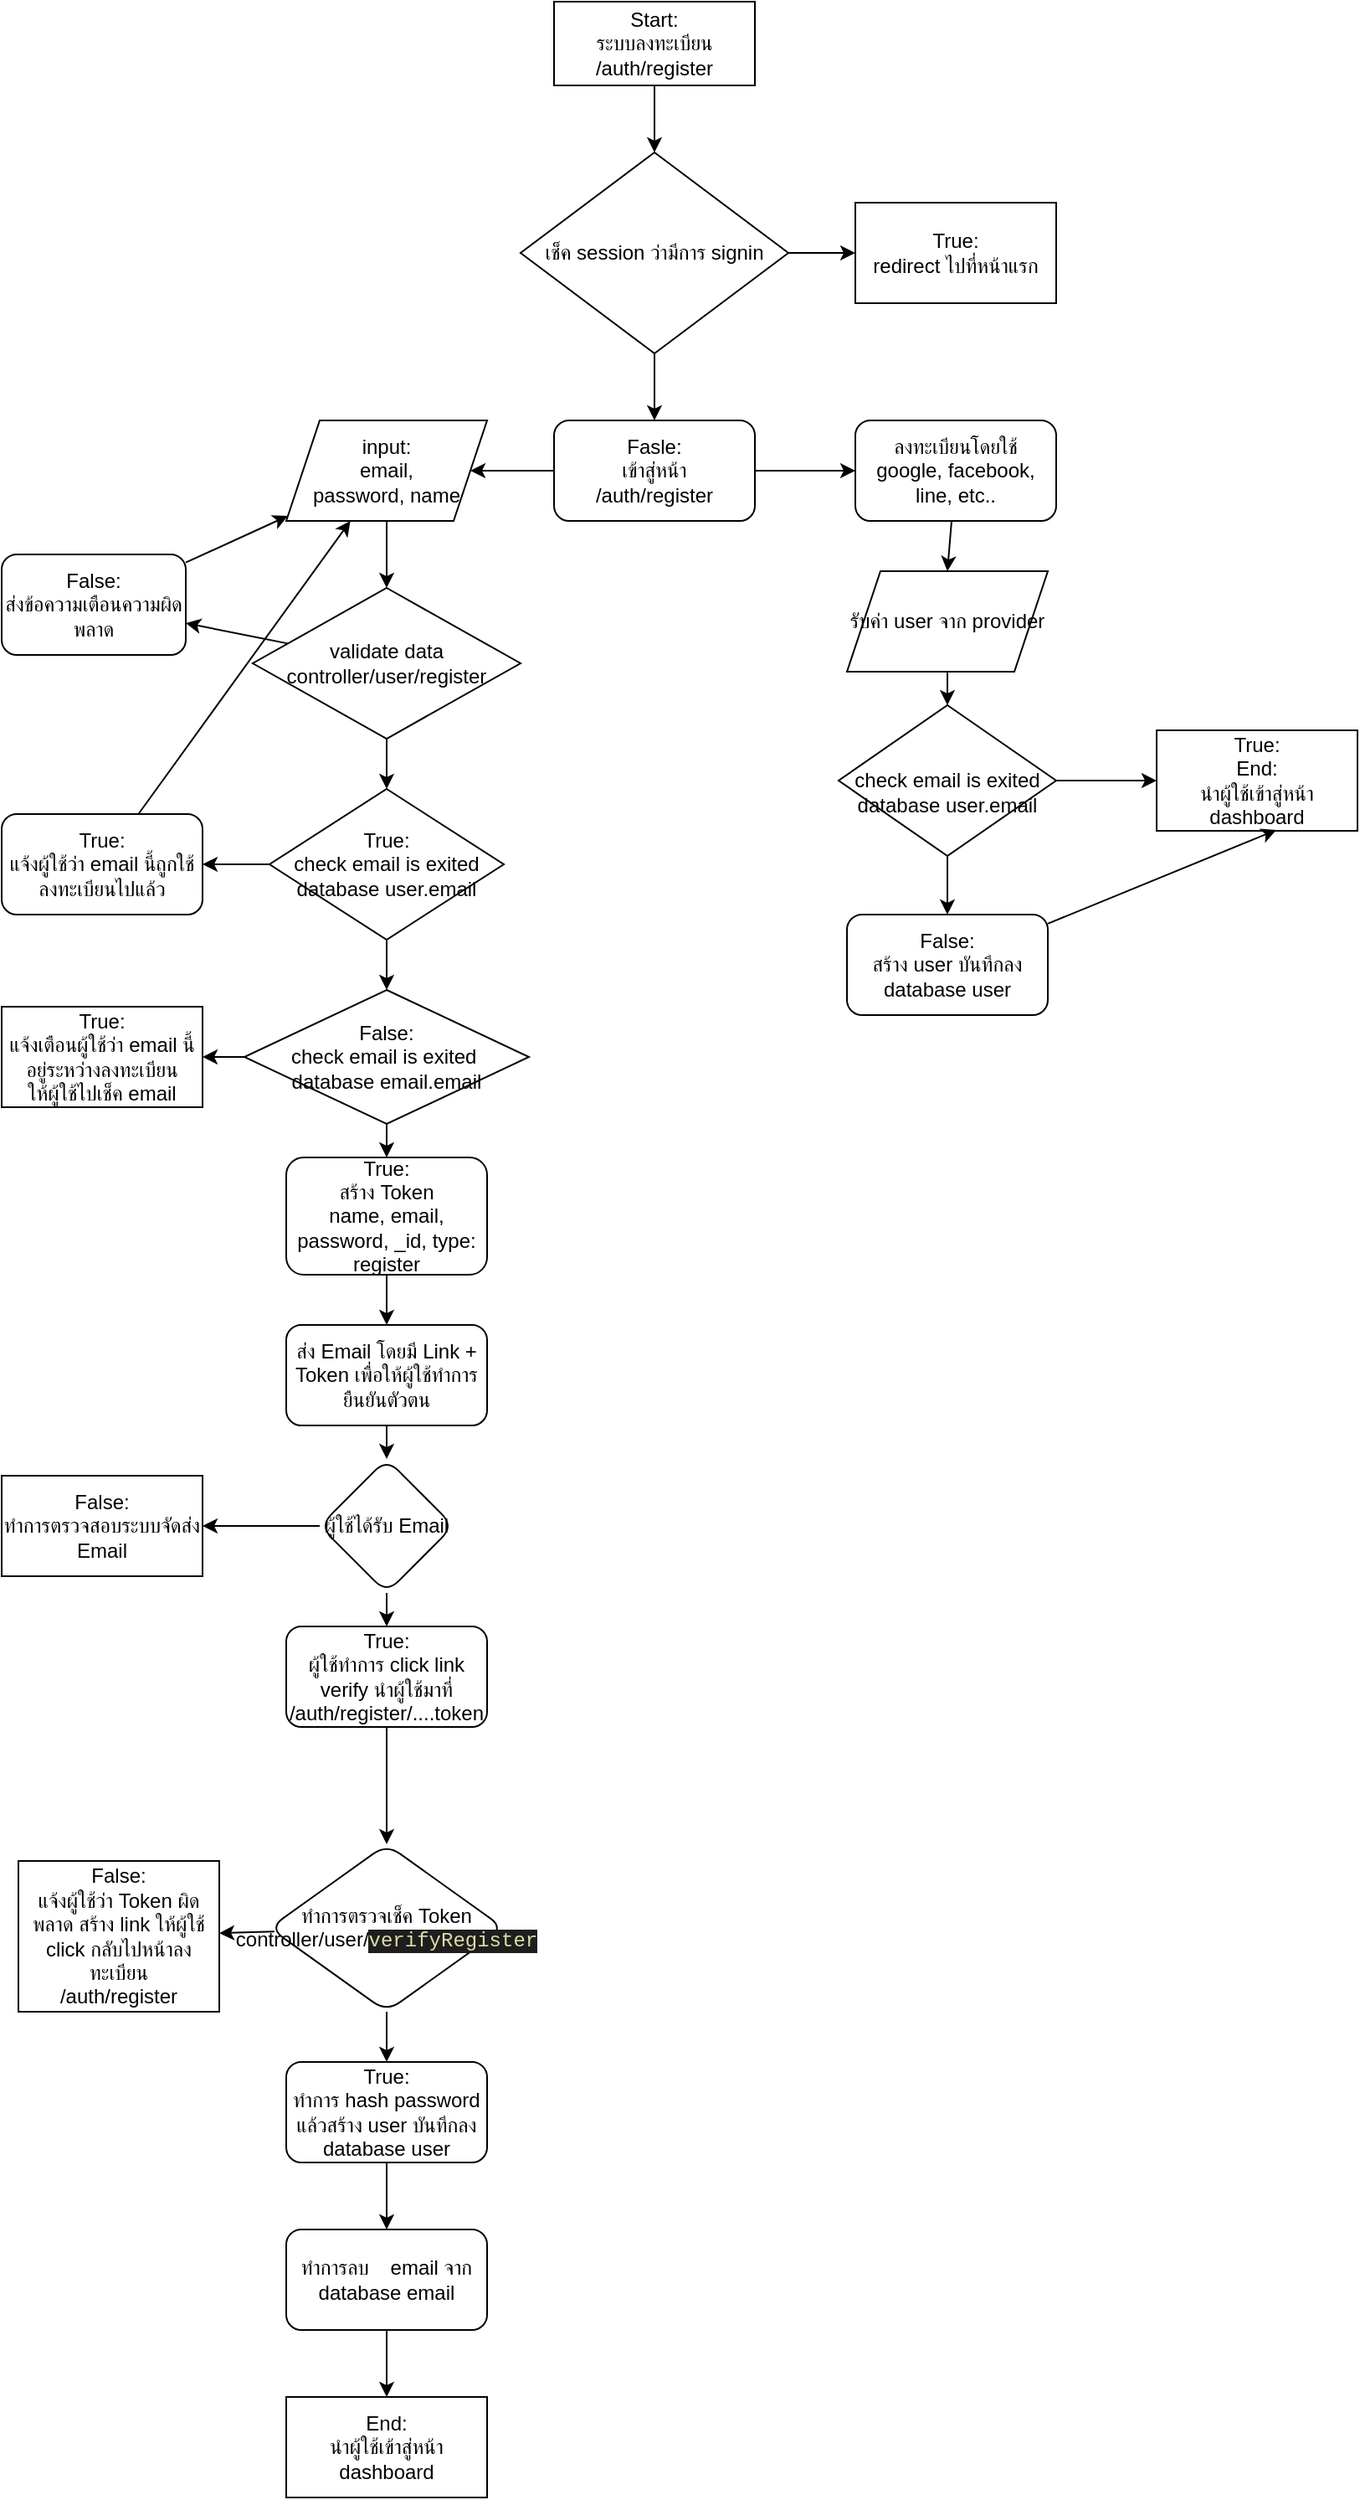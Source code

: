 <mxfile>
    <diagram id="pOaDVyW7lEeBKN7QL3T8" name="Page-1">
        <mxGraphModel dx="736" dy="443" grid="1" gridSize="10" guides="1" tooltips="1" connect="1" arrows="1" fold="1" page="1" pageScale="1" pageWidth="850" pageHeight="1100" math="0" shadow="0">
            <root>
                <mxCell id="0"/>
                <mxCell id="1" parent="0"/>
                <mxCell id="14" value="" style="edgeStyle=none;html=1;" parent="1" source="2" target="5" edge="1">
                    <mxGeometry relative="1" as="geometry"/>
                </mxCell>
                <mxCell id="2" value="Start:&lt;br&gt;ระบบลงทะเบียน&lt;br&gt;/auth/register" style="rounded=0;whiteSpace=wrap;html=1;" parent="1" vertex="1">
                    <mxGeometry x="330" width="120" height="50" as="geometry"/>
                </mxCell>
                <mxCell id="19" value="" style="edgeStyle=none;html=1;" parent="1" source="3" target="18" edge="1">
                    <mxGeometry relative="1" as="geometry"/>
                </mxCell>
                <mxCell id="3" value="input:&lt;br&gt;email, password,&amp;nbsp;name" style="shape=parallelogram;perimeter=parallelogramPerimeter;whiteSpace=wrap;html=1;fixedSize=1;" parent="1" vertex="1">
                    <mxGeometry x="170" y="250" width="120" height="60" as="geometry"/>
                </mxCell>
                <mxCell id="77" style="edgeStyle=none;html=1;entryX=0.5;entryY=0;entryDx=0;entryDy=0;" parent="1" source="4" target="76" edge="1">
                    <mxGeometry relative="1" as="geometry"/>
                </mxCell>
                <mxCell id="4" value="ลงทะเบียนโดยใช้&lt;br&gt;google, facebook, line, etc.." style="rounded=1;whiteSpace=wrap;html=1;" parent="1" vertex="1">
                    <mxGeometry x="510" y="250" width="120" height="60" as="geometry"/>
                </mxCell>
                <mxCell id="8" style="edgeStyle=none;html=1;entryX=0;entryY=0.5;entryDx=0;entryDy=0;" parent="1" source="5" edge="1">
                    <mxGeometry relative="1" as="geometry">
                        <mxPoint x="510" y="150" as="targetPoint"/>
                    </mxGeometry>
                </mxCell>
                <mxCell id="12" value="" style="edgeStyle=none;html=1;" parent="1" source="5" target="11" edge="1">
                    <mxGeometry relative="1" as="geometry"/>
                </mxCell>
                <mxCell id="5" value="เช็ค session ว่ามีการ signin" style="rhombus;whiteSpace=wrap;html=1;" parent="1" vertex="1">
                    <mxGeometry x="310" y="90" width="160" height="120" as="geometry"/>
                </mxCell>
                <mxCell id="15" value="" style="edgeStyle=none;html=1;" parent="1" source="11" target="3" edge="1">
                    <mxGeometry relative="1" as="geometry"/>
                </mxCell>
                <mxCell id="16" value="" style="edgeStyle=none;html=1;" parent="1" source="11" target="4" edge="1">
                    <mxGeometry relative="1" as="geometry"/>
                </mxCell>
                <mxCell id="11" value="Fasle:&lt;br&gt;เข้าสู่หน้า&lt;br&gt;/auth/register" style="rounded=1;whiteSpace=wrap;html=1;" parent="1" vertex="1">
                    <mxGeometry x="330" y="250" width="120" height="60" as="geometry"/>
                </mxCell>
                <mxCell id="17" value="True:&lt;br&gt;redirect ไปที่หน้าแรก" style="rounded=0;whiteSpace=wrap;html=1;" parent="1" vertex="1">
                    <mxGeometry x="510" y="120" width="120" height="60" as="geometry"/>
                </mxCell>
                <mxCell id="21" value="" style="edgeStyle=none;html=1;" parent="1" source="18" target="20" edge="1">
                    <mxGeometry relative="1" as="geometry"/>
                </mxCell>
                <mxCell id="24" value="" style="edgeStyle=none;html=1;entryX=0.5;entryY=0;entryDx=0;entryDy=0;" parent="1" source="18" target="26" edge="1">
                    <mxGeometry relative="1" as="geometry">
                        <mxPoint x="230" y="460" as="targetPoint"/>
                    </mxGeometry>
                </mxCell>
                <mxCell id="18" value="validate data&lt;br&gt;controller/user/register" style="rhombus;whiteSpace=wrap;html=1;" parent="1" vertex="1">
                    <mxGeometry x="150" y="350" width="160" height="90" as="geometry"/>
                </mxCell>
                <mxCell id="22" style="edgeStyle=none;html=1;" parent="1" source="20" target="3" edge="1">
                    <mxGeometry relative="1" as="geometry"/>
                </mxCell>
                <mxCell id="20" value="False:&lt;br&gt;ส่งข้อความเตือนความผิดพลาด" style="rounded=1;whiteSpace=wrap;html=1;" parent="1" vertex="1">
                    <mxGeometry y="330" width="110" height="60" as="geometry"/>
                </mxCell>
                <mxCell id="28" value="" style="edgeStyle=none;html=1;" parent="1" source="26" target="27" edge="1">
                    <mxGeometry relative="1" as="geometry"/>
                </mxCell>
                <mxCell id="33" style="edgeStyle=none;html=1;entryX=0.5;entryY=0;entryDx=0;entryDy=0;" parent="1" source="26" target="32" edge="1">
                    <mxGeometry relative="1" as="geometry"/>
                </mxCell>
                <mxCell id="26" value="True:&lt;br&gt;check email is exited&lt;br&gt;database user.email" style="rhombus;whiteSpace=wrap;html=1;" parent="1" vertex="1">
                    <mxGeometry x="160" y="470" width="140" height="90" as="geometry"/>
                </mxCell>
                <mxCell id="29" style="edgeStyle=none;html=1;" parent="1" source="27" target="3" edge="1">
                    <mxGeometry relative="1" as="geometry"/>
                </mxCell>
                <mxCell id="27" value="True:&lt;br&gt;แจ้งผู้ใช้ว่า email นี้ถูกใช้ลงทะเบียนไปแล้ว" style="rounded=1;whiteSpace=wrap;html=1;" parent="1" vertex="1">
                    <mxGeometry y="485" width="120" height="60" as="geometry"/>
                </mxCell>
                <mxCell id="35" value="" style="edgeStyle=none;html=1;" parent="1" source="32" target="36" edge="1">
                    <mxGeometry relative="1" as="geometry">
                        <mxPoint x="130" y="630" as="targetPoint"/>
                    </mxGeometry>
                </mxCell>
                <mxCell id="38" value="" style="edgeStyle=none;html=1;" parent="1" source="32" target="37" edge="1">
                    <mxGeometry relative="1" as="geometry"/>
                </mxCell>
                <mxCell id="32" value="False:&lt;br&gt;check email is exited&amp;nbsp;&lt;br&gt;database email.email" style="rhombus;whiteSpace=wrap;html=1;" parent="1" vertex="1">
                    <mxGeometry x="145" y="590" width="170" height="80" as="geometry"/>
                </mxCell>
                <mxCell id="36" value="True:&lt;br&gt;แจ้งเตือนผู้ใช้ว่า email นี้อยู่ระหว่างลงทะเบียน&lt;br&gt;ให้ผู้ใช้ไปเช็ค email" style="rounded=0;whiteSpace=wrap;html=1;" parent="1" vertex="1">
                    <mxGeometry y="600" width="120" height="60" as="geometry"/>
                </mxCell>
                <mxCell id="40" value="" style="edgeStyle=none;html=1;" parent="1" source="37" target="39" edge="1">
                    <mxGeometry relative="1" as="geometry"/>
                </mxCell>
                <mxCell id="37" value="True:&lt;br&gt;สร้าง Token&lt;br&gt;name, email, password, _id, type: register" style="rounded=1;whiteSpace=wrap;html=1;" parent="1" vertex="1">
                    <mxGeometry x="170" y="690" width="120" height="70" as="geometry"/>
                </mxCell>
                <mxCell id="44" value="" style="edgeStyle=none;html=1;" parent="1" source="39" target="43" edge="1">
                    <mxGeometry relative="1" as="geometry"/>
                </mxCell>
                <mxCell id="39" value="ส่ง Email โดยมี Link + Token เพื่อให้ผู้ใช้ทำการยืนยันตัวตน" style="rounded=1;whiteSpace=wrap;html=1;" parent="1" vertex="1">
                    <mxGeometry x="170" y="790" width="120" height="60" as="geometry"/>
                </mxCell>
                <mxCell id="50" value="" style="edgeStyle=none;html=1;" parent="1" source="43" target="49" edge="1">
                    <mxGeometry relative="1" as="geometry"/>
                </mxCell>
                <mxCell id="52" value="" style="edgeStyle=none;html=1;" parent="1" source="43" target="51" edge="1">
                    <mxGeometry relative="1" as="geometry"/>
                </mxCell>
                <mxCell id="43" value="ผู้ใช้ได้รับ Email" style="rhombus;whiteSpace=wrap;html=1;rounded=1;" parent="1" vertex="1">
                    <mxGeometry x="190" y="870" width="80" height="80" as="geometry"/>
                </mxCell>
                <mxCell id="49" value="False:&lt;br&gt;ทำการตรวจสอบระบบจัดส่ง Email" style="rounded=0;whiteSpace=wrap;html=1;" parent="1" vertex="1">
                    <mxGeometry y="880" width="120" height="60" as="geometry"/>
                </mxCell>
                <mxCell id="56" value="" style="edgeStyle=none;html=1;" parent="1" source="51" target="55" edge="1">
                    <mxGeometry relative="1" as="geometry"/>
                </mxCell>
                <mxCell id="51" value="True:&lt;br&gt;ผู้ใช้ทำการ click link verify นำผู้ใช้มาที่&lt;br&gt;/auth/register/....token" style="rounded=1;whiteSpace=wrap;html=1;" parent="1" vertex="1">
                    <mxGeometry x="170" y="970" width="120" height="60" as="geometry"/>
                </mxCell>
                <mxCell id="58" style="edgeStyle=none;html=1;" parent="1" source="55" target="57" edge="1">
                    <mxGeometry relative="1" as="geometry"/>
                </mxCell>
                <mxCell id="60" value="" style="edgeStyle=none;html=1;" parent="1" source="55" target="59" edge="1">
                    <mxGeometry relative="1" as="geometry"/>
                </mxCell>
                <mxCell id="55" value="ทำการตรวจเช็ค Token&lt;br&gt;controller/user/&lt;font face=&quot;Menlo, Monaco, Courier New, monospace&quot; color=&quot;#dcdcaa&quot;&gt;&lt;span style=&quot;background-color: rgb(30, 30, 30);&quot;&gt;verifyRegister&lt;/span&gt;&lt;/font&gt;" style="rhombus;whiteSpace=wrap;html=1;rounded=1;" parent="1" vertex="1">
                    <mxGeometry x="160" y="1100" width="140" height="100" as="geometry"/>
                </mxCell>
                <mxCell id="57" value="False:&lt;br&gt;แจ้งผู้ใช้ว่า Token ผิดพลาด สร้าง link ให้ผู้ใช้ click กลับไปหน้าลงทะเบียน&lt;br&gt;/auth/register" style="rounded=0;whiteSpace=wrap;html=1;" parent="1" vertex="1">
                    <mxGeometry x="10" y="1110" width="120" height="90" as="geometry"/>
                </mxCell>
                <mxCell id="62" value="" style="edgeStyle=none;html=1;" parent="1" source="59" target="61" edge="1">
                    <mxGeometry relative="1" as="geometry"/>
                </mxCell>
                <mxCell id="59" value="True:&lt;br&gt;ทำการ hash password แล้วสร้าง user บันทึกลง database user" style="whiteSpace=wrap;html=1;rounded=1;" parent="1" vertex="1">
                    <mxGeometry x="170" y="1230" width="120" height="60" as="geometry"/>
                </mxCell>
                <mxCell id="64" style="edgeStyle=none;html=1;entryX=0.5;entryY=0;entryDx=0;entryDy=0;" parent="1" source="61" target="63" edge="1">
                    <mxGeometry relative="1" as="geometry"/>
                </mxCell>
                <mxCell id="61" value="ทำการลบ&amp;nbsp;&lt;span style=&quot;white-space: pre;&quot;&gt;&#9;e&lt;/span&gt;mail จาก database email" style="rounded=1;whiteSpace=wrap;html=1;" parent="1" vertex="1">
                    <mxGeometry x="170" y="1330" width="120" height="60" as="geometry"/>
                </mxCell>
                <mxCell id="63" value="End:&lt;br&gt;นำผู้ใช้เข้าสู่หน้า dashboard" style="rounded=0;whiteSpace=wrap;html=1;" parent="1" vertex="1">
                    <mxGeometry x="170" y="1430" width="120" height="60" as="geometry"/>
                </mxCell>
                <mxCell id="72" style="edgeStyle=none;html=1;" parent="1" source="67" target="71" edge="1">
                    <mxGeometry relative="1" as="geometry"/>
                </mxCell>
                <mxCell id="80" value="" style="edgeStyle=none;html=1;" parent="1" source="67" target="79" edge="1">
                    <mxGeometry relative="1" as="geometry"/>
                </mxCell>
                <mxCell id="67" value="&lt;br&gt;check email is exited&lt;br&gt;database user.email" style="rhombus;whiteSpace=wrap;html=1;" parent="1" vertex="1">
                    <mxGeometry x="500" y="420" width="130" height="90" as="geometry"/>
                </mxCell>
                <mxCell id="71" value="True:&lt;br&gt;End:&lt;br&gt;นำผู้ใช้เข้าสู่หน้า dashboard" style="rounded=0;whiteSpace=wrap;html=1;" parent="1" vertex="1">
                    <mxGeometry x="690" y="435" width="120" height="60" as="geometry"/>
                </mxCell>
                <mxCell id="78" style="edgeStyle=none;html=1;entryX=0.5;entryY=0;entryDx=0;entryDy=0;" parent="1" source="76" target="67" edge="1">
                    <mxGeometry relative="1" as="geometry"/>
                </mxCell>
                <mxCell id="76" value="รับค่า user จาก provider" style="shape=parallelogram;perimeter=parallelogramPerimeter;whiteSpace=wrap;html=1;fixedSize=1;" parent="1" vertex="1">
                    <mxGeometry x="505" y="340" width="120" height="60" as="geometry"/>
                </mxCell>
                <mxCell id="81" style="edgeStyle=none;html=1;entryX=0.596;entryY=0.992;entryDx=0;entryDy=0;entryPerimeter=0;" parent="1" source="79" target="71" edge="1">
                    <mxGeometry relative="1" as="geometry"/>
                </mxCell>
                <mxCell id="79" value="False:&lt;br&gt;สร้าง user บันทึกลง database user" style="rounded=1;whiteSpace=wrap;html=1;" parent="1" vertex="1">
                    <mxGeometry x="505" y="545" width="120" height="60" as="geometry"/>
                </mxCell>
            </root>
        </mxGraphModel>
    </diagram>
</mxfile>